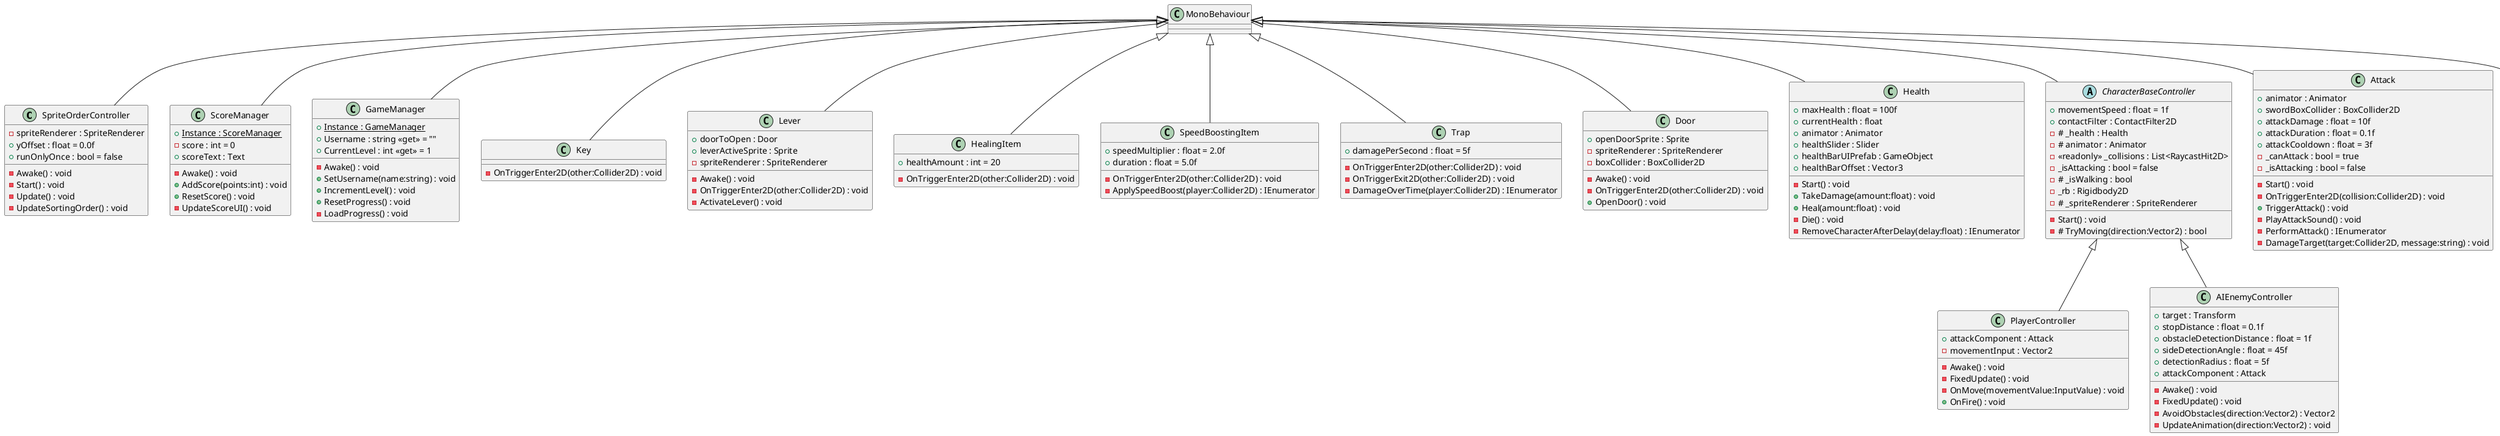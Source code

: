 @startuml
class SpriteOrderController {
    - spriteRenderer : SpriteRenderer
    + yOffset : float = 0.0f
    + runOnlyOnce : bool = false
    - Awake() : void
    - Start() : void
    - Update() : void
    - UpdateSortingOrder() : void
}
MonoBehaviour <|-- SpriteOrderController
class ScoreManager {
    + {static} Instance : ScoreManager
    - score : int = 0
    + scoreText : Text
    - Awake() : void
    + AddScore(points:int) : void
    + ResetScore() : void
    - UpdateScoreUI() : void
}
MonoBehaviour <|-- ScoreManager
class GameManager {
    + {static} Instance : GameManager
    + Username : string <<get>> = ""
    + CurrentLevel : int <<get>> = 1
    - Awake() : void
    + SetUsername(name:string) : void
    + IncrementLevel() : void
    + ResetProgress() : void
    - LoadProgress() : void
}
MonoBehaviour <|-- GameManager
class Key {
    - OnTriggerEnter2D(other:Collider2D) : void
}
MonoBehaviour <|-- Key
class Lever {
    + doorToOpen : Door
    + leverActiveSprite : Sprite
    - spriteRenderer : SpriteRenderer
    - Awake() : void
    - OnTriggerEnter2D(other:Collider2D) : void
    - ActivateLever() : void
}
MonoBehaviour <|-- Lever
class HealingItem {
    + healthAmount : int = 20
    - OnTriggerEnter2D(other:Collider2D) : void
}
MonoBehaviour <|-- HealingItem
class SpeedBoostingItem {
    + speedMultiplier : float = 2.0f
    + duration : float = 5.0f
    - OnTriggerEnter2D(other:Collider2D) : void
    - ApplySpeedBoost(player:Collider2D) : IEnumerator
}
MonoBehaviour <|-- SpeedBoostingItem
class Trap {
    + damagePerSecond : float = 5f
    - OnTriggerEnter2D(other:Collider2D) : void
    - OnTriggerExit2D(other:Collider2D) : void
    - DamageOverTime(player:Collider2D) : IEnumerator
}
MonoBehaviour <|-- Trap
class Door {
    + openDoorSprite : Sprite
    - spriteRenderer : SpriteRenderer
    - boxCollider : BoxCollider2D
    - Awake() : void
    - OnTriggerEnter2D(other:Collider2D) : void
    + OpenDoor() : void
}
MonoBehaviour <|-- Door
class Health {
    + maxHealth : float = 100f
    + currentHealth : float
    + animator : Animator
    + healthSlider : Slider
    + healthBarUIPrefab : GameObject
    + healthBarOffset : Vector3
    - Start() : void
    + TakeDamage(amount:float) : void
    + Heal(amount:float) : void
    - Die() : void
    - RemoveCharacterAfterDelay(delay:float) : IEnumerator
}
MonoBehaviour <|-- Health
class PlayerController {
    + attackComponent : Attack
    - movementInput : Vector2
    - Awake() : void
    - FixedUpdate() : void
    - OnMove(movementValue:InputValue) : void
    + OnFire() : void
}
CharacterBaseController <|-- PlayerController
class AIEnemyController {
    + target : Transform
    + stopDistance : float = 0.1f
    + obstacleDetectionDistance : float = 1f
    + sideDetectionAngle : float = 45f
    + detectionRadius : float = 5f
    + attackComponent : Attack
    - Awake() : void
    - FixedUpdate() : void
    - AvoidObstacles(direction:Vector2) : Vector2
    - UpdateAnimation(direction:Vector2) : void
}
CharacterBaseController <|-- AIEnemyController
class Attack {
    + animator : Animator
    + swordBoxCollider : BoxCollider2D
    + attackDamage : float = 10f
    + attackDuration : float = 0.1f
    + attackCooldown : float = 3f
    - _canAttack : bool = true
    - _isAttacking : bool = false
    - Start() : void
    - OnTriggerEnter2D(collision:Collider2D) : void
    + TriggerAttack() : void
    - PlayAttackSound() : void
    - PerformAttack() : IEnumerator
    - DamageTarget(target:Collider2D, message:string) : void
}
MonoBehaviour <|-- Attack
abstract class CharacterBaseController {
    + movementSpeed : float = 1f
    + contactFilter : ContactFilter2D
    - # _health : Health
    - # animator : Animator
    - <<readonly>> _collisions : List<RaycastHit2D>
    - _isAttacking : bool = false
    - # _isWalking : bool
    - _rb : Rigidbody2D
    - # _spriteRenderer : SpriteRenderer
    - Start() : void
    - # TryMoving(direction:Vector2) : bool
}
MonoBehaviour <|-- CharacterBaseController
class HealthBarFollow {
    + target : Transform
    + offset : Vector3
    - LateUpdate() : void
}
MonoBehaviour <|-- HealthBarFollow
@enduml
